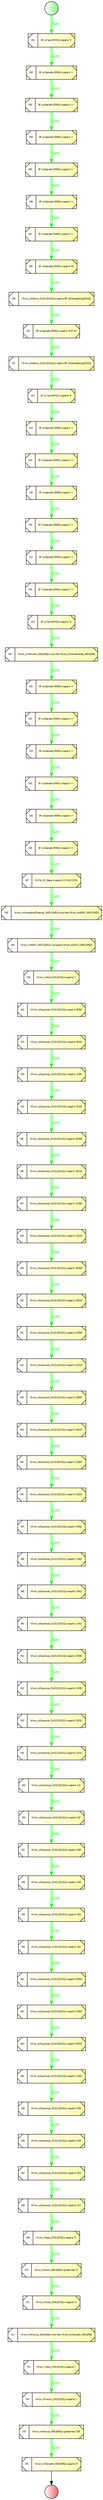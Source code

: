 digraph R {
    nodeini [
            shape=circle,
            style="filled",
            fillcolor="white:lightgreen",
            label=""
            ]
    node001 [
            fontname="Arial",
            fontsize=6,
            shape=record,
            style="diagonals,filled",
            fillcolor="white:#fbfbb1"
            label="001|{BF szTipo [SPHD] is equal to 'S'}"
            ]
    node002 [
            fontname="Arial",
            fontsize=6,
            shape=record,
            style="diagonals,filled",
            fillcolor="white:#fbfbb1"
            label="002|{BF szOperador [RMK] is equal to '='}"
            ]
    node003 [
            fontname="Arial",
            fontsize=6,
            shape=record,
            style="diagonals,filled",
            fillcolor="white:#fbfbb1"
            label="003|{BF szOperador [RMK] is equal to '\<\>'}"
            ]
    node004 [
            fontname="Arial",
            fontsize=6,
            shape=record,
            style="diagonals,filled",
            fillcolor="white:#fbfbb1"
            label="004|{BF szOperador [RMK] is equal to '\>'}"
            ]
    node005 [
            fontname="Arial",
            fontsize=6,
            shape=record,
            style="diagonals,filled",
            fillcolor="white:#fbfbb1"
            label="005|{BF szOperador [RMK] is equal to '\>='}"
            ]
    node006 [
            fontname="Arial",
            fontsize=6,
            shape=record,
            style="diagonals,filled",
            fillcolor="white:#fbfbb1"
            label="006|{BF szOperador [RMK] is equal to '\<'}"
            ]
    node007 [
            fontname="Arial",
            fontsize=6,
            shape=record,
            style="diagonals,filled",
            fillcolor="white:#fbfbb1"
            label="007|{BF szOperador [RMK] is equal to '\<='}"
            ]
    node008 [
            fontname="Arial",
            fontsize=6,
            shape=record,
            style="diagonals,filled",
            fillcolor="white:#fbfbb1"
            label="008|{BF szOperador [RMK] is equal to 'IN'}"
            ]
    node009 [
            fontname="Arial",
            fontsize=6,
            shape=record,
            style="diagonals,filled",
            fillcolor="white:#fbfbb1"
            label="009|{VA evt_szRetorno_DL011 [DL011] is equal to BF szEntradaString [DL011]}"
            ]
    node010 [
            fontname="Arial",
            fontsize=6,
            shape=record,
            style="diagonals,filled",
            fillcolor="white:#fbfbb1"
            label="010|{BF szOperador [RMK] is equal to 'NOT IN'}"
            ]
    node011 [
            fontname="Arial",
            fontsize=6,
            shape=record,
            style="diagonals,filled",
            fillcolor="white:#fbfbb1"
            label="011|{VA evt_szRetorno_DL011 [DL011] is equal to BF szEntradaString [DL011]}"
            ]
    node012 [
            fontname="Arial",
            fontsize=6,
            shape=record,
            style="diagonals,filled",
            fillcolor="white:#fbfbb1"
            label="012|{BF szTipo [SPHD] is equal to 'N'}"
            ]
    node013 [
            fontname="Arial",
            fontsize=6,
            shape=record,
            style="diagonals,filled",
            fillcolor="white:#fbfbb1"
            label="013|{BF szOperador [RMK] is equal to '='}"
            ]
    node014 [
            fontname="Arial",
            fontsize=6,
            shape=record,
            style="diagonals,filled",
            fillcolor="white:#fbfbb1"
            label="014|{BF szOperador [RMK] is equal to '\<\>'}"
            ]
    node015 [
            fontname="Arial",
            fontsize=6,
            shape=record,
            style="diagonals,filled",
            fillcolor="white:#fbfbb1"
            label="015|{BF szOperador [RMK] is equal to '\>'}"
            ]
    node016 [
            fontname="Arial",
            fontsize=6,
            shape=record,
            style="diagonals,filled",
            fillcolor="white:#fbfbb1"
            label="016|{BF szOperador [RMK] is equal to '\>='}"
            ]
    node017 [
            fontname="Arial",
            fontsize=6,
            shape=record,
            style="diagonals,filled",
            fillcolor="white:#fbfbb1"
            label="017|{BF szOperador [RMK] is equal to '\<'}"
            ]
    node018 [
            fontname="Arial",
            fontsize=6,
            shape=record,
            style="diagonals,filled",
            fillcolor="white:#fbfbb1"
            label="018|{BF szOperador [RMK] is equal to '\<='}"
            ]
    node019 [
            fontname="Arial",
            fontsize=6,
            shape=record,
            style="diagonals,filled",
            fillcolor="white:#fbfbb1"
            label="019|{BF szTipo [SPHD] is equal to 'D'}"
            ]
    node020 [
            fontname="Arial",
            fontsize=6,
            shape=record,
            style="diagonals,filled",
            fillcolor="white:#fbfbb1"
            label="020|{VA evt_mnTamanho_IA05 [IA05] is less than VA evt_mnTamanhoData_IA05 [IA05]}"
            ]
    node021 [
            fontname="Arial",
            fontsize=6,
            shape=record,
            style="diagonals,filled",
            fillcolor="white:#fbfbb1"
            label="021|{BF szOperador [RMK] is equal to '='}"
            ]
    node022 [
            fontname="Arial",
            fontsize=6,
            shape=record,
            style="diagonals,filled",
            fillcolor="white:#fbfbb1"
            label="022|{BF szOperador [RMK] is equal to '\<\>'}"
            ]
    node023 [
            fontname="Arial",
            fontsize=6,
            shape=record,
            style="diagonals,filled",
            fillcolor="white:#fbfbb1"
            label="023|{BF szOperador [RMK] is equal to '\>'}"
            ]
    node024 [
            fontname="Arial",
            fontsize=6,
            shape=record,
            style="diagonals,filled",
            fillcolor="white:#fbfbb1"
            label="024|{BF szOperador [RMK] is equal to '\>='}"
            ]
    node025 [
            fontname="Arial",
            fontsize=6,
            shape=record,
            style="diagonals,filled",
            fillcolor="white:#fbfbb1"
            label="025|{BF szOperador [RMK] is equal to '\<'}"
            ]
    node026 [
            fontname="Arial",
            fontsize=6,
            shape=record,
            style="diagonals,filled",
            fillcolor="white:#fbfbb1"
            label="026|{BF szOperador [RMK] is equal to '\<='}"
            ]
    node027 [
            fontname="Arial",
            fontsize=6,
            shape=record,
            style="diagonals,filled",
            fillcolor="white:#fbfbb1"
            label="027|{SV File_IO_Status is equal to CO SUCCESS}"
            ]
    node028 [
            fontname="Arial",
            fontsize=6,
            shape=record,
            style="diagonals,filled",
            fillcolor="white:#fbfbb1"
            label="028|{VA evt_mnUniqueKeyIDInternal_UKID [UKID] is less than VA evt_mnNEW_UKID [UKID]}"
            ]
    node029 [
            fontname="Arial",
            fontsize=6,
            shape=record,
            style="diagonals,filled",
            fillcolor="white:#fbfbb1"
            label="029|{VA evt_mnNEW_UKID [UKID] is not equal to VA evt_mnOLD_UKID [UKID]}"
            ]
    node030 [
            fontname="Arial",
            fontsize=6,
            shape=record,
            style="diagonals,filled",
            fillcolor="white:#fbfbb1"
            label="030|{VA evt_cToken_EV01 [EV01] is equal to '('}"
            ]
    node031 [
            fontname="Arial",
            fontsize=6,
            shape=record,
            style="diagonals,filled",
            fillcolor="white:#fbfbb1"
            label="031|{VA evt_szExpressao_DL011 [DL011] is equal to '0O0A'}"
            ]
    node032 [
            fontname="Arial",
            fontsize=6,
            shape=record,
            style="diagonals,filled",
            fillcolor="white:#fbfbb1"
            label="032|{VA evt_szExpressao_DL011 [DL011] is equal to '0O1A'}"
            ]
    node033 [
            fontname="Arial",
            fontsize=6,
            shape=record,
            style="diagonals,filled",
            fillcolor="white:#fbfbb1"
            label="033|{VA evt_szExpressao_DL011 [DL011] is equal to '1O0A'}"
            ]
    node034 [
            fontname="Arial",
            fontsize=6,
            shape=record,
            style="diagonals,filled",
            fillcolor="white:#fbfbb1"
            label="034|{VA evt_szExpressao_DL011 [DL011] is equal to '1O1A'}"
            ]
    node035 [
            fontname="Arial",
            fontsize=6,
            shape=record,
            style="diagonals,filled",
            fillcolor="white:#fbfbb1"
            label="035|{VA evt_szExpressao_DL011 [DL011] is equal to '(0O0A'}"
            ]
    node036 [
            fontname="Arial",
            fontsize=6,
            shape=record,
            style="diagonals,filled",
            fillcolor="white:#fbfbb1"
            label="036|{VA evt_szExpressao_DL011 [DL011] is equal to '(0O1A'}"
            ]
    node037 [
            fontname="Arial",
            fontsize=6,
            shape=record,
            style="diagonals,filled",
            fillcolor="white:#fbfbb1"
            label="037|{VA evt_szExpressao_DL011 [DL011] is equal to '(1O0A'}"
            ]
    node038 [
            fontname="Arial",
            fontsize=6,
            shape=record,
            style="diagonals,filled",
            fillcolor="white:#fbfbb1"
            label="038|{VA evt_szExpressao_DL011 [DL011] is equal to '(1O1A'}"
            ]
    node039 [
            fontname="Arial",
            fontsize=6,
            shape=record,
            style="diagonals,filled",
            fillcolor="white:#fbfbb1"
            label="039|{VA evt_szExpressao_DL011 [DL011] is equal to '(0O0O'}"
            ]
    node040 [
            fontname="Arial",
            fontsize=6,
            shape=record,
            style="diagonals,filled",
            fillcolor="white:#fbfbb1"
            label="040|{VA evt_szExpressao_DL011 [DL011] is equal to '(0O1O'}"
            ]
    node041 [
            fontname="Arial",
            fontsize=6,
            shape=record,
            style="diagonals,filled",
            fillcolor="white:#fbfbb1"
            label="041|{VA evt_szExpressao_DL011 [DL011] is equal to '(1O0O'}"
            ]
    node042 [
            fontname="Arial",
            fontsize=6,
            shape=record,
            style="diagonals,filled",
            fillcolor="white:#fbfbb1"
            label="042|{VA evt_szExpressao_DL011 [DL011] is equal to '(1O1O'}"
            ]
    node043 [
            fontname="Arial",
            fontsize=6,
            shape=record,
            style="diagonals,filled",
            fillcolor="white:#fbfbb1"
            label="043|{VA evt_szExpressao_DL011 [DL011] is equal to '(0A0O'}"
            ]
    node044 [
            fontname="Arial",
            fontsize=6,
            shape=record,
            style="diagonals,filled",
            fillcolor="white:#fbfbb1"
            label="044|{VA evt_szExpressao_DL011 [DL011] is equal to '(0A1O'}"
            ]
    node045 [
            fontname="Arial",
            fontsize=6,
            shape=record,
            style="diagonals,filled",
            fillcolor="white:#fbfbb1"
            label="045|{VA evt_szExpressao_DL011 [DL011] is equal to '(1A0O'}"
            ]
    node046 [
            fontname="Arial",
            fontsize=6,
            shape=record,
            style="diagonals,filled",
            fillcolor="white:#fbfbb1"
            label="046|{VA evt_szExpressao_DL011 [DL011] is equal to '(1A1O'}"
            ]
    node047 [
            fontname="Arial",
            fontsize=6,
            shape=record,
            style="diagonals,filled",
            fillcolor="white:#fbfbb1"
            label="047|{VA evt_szExpressao_DL011 [DL011] is equal to '(0A0)'}"
            ]
    node048 [
            fontname="Arial",
            fontsize=6,
            shape=record,
            style="diagonals,filled",
            fillcolor="white:#fbfbb1"
            label="048|{VA evt_szExpressao_DL011 [DL011] is equal to '(1A0)'}"
            ]
    node049 [
            fontname="Arial",
            fontsize=6,
            shape=record,
            style="diagonals,filled",
            fillcolor="white:#fbfbb1"
            label="049|{VA evt_szExpressao_DL011 [DL011] is equal to '(0A1)'}"
            ]
    node050 [
            fontname="Arial",
            fontsize=6,
            shape=record,
            style="diagonals,filled",
            fillcolor="white:#fbfbb1"
            label="050|{VA evt_szExpressao_DL011 [DL011] is equal to '(1A1)'}"
            ]
    node051 [
            fontname="Arial",
            fontsize=6,
            shape=record,
            style="diagonals,filled",
            fillcolor="white:#fbfbb1"
            label="051|{VA evt_szExpressao_DL011 [DL011] is equal to '(0O0)'}"
            ]
    node052 [
            fontname="Arial",
            fontsize=6,
            shape=record,
            style="diagonals,filled",
            fillcolor="white:#fbfbb1"
            label="052|{VA evt_szExpressao_DL011 [DL011] is equal to '(1O0)'}"
            ]
    node053 [
            fontname="Arial",
            fontsize=6,
            shape=record,
            style="diagonals,filled",
            fillcolor="white:#fbfbb1"
            label="053|{VA evt_szExpressao_DL011 [DL011] is equal to '(0O1)'}"
            ]
    node054 [
            fontname="Arial",
            fontsize=6,
            shape=record,
            style="diagonals,filled",
            fillcolor="white:#fbfbb1"
            label="054|{VA evt_szExpressao_DL011 [DL011] is equal to '(1O1)'}"
            ]
    node055 [
            fontname="Arial",
            fontsize=6,
            shape=record,
            style="diagonals,filled",
            fillcolor="white:#fbfbb1"
            label="055|{VA evt_szExpressao_DL011 [DL011] is equal to '(1)'}"
            ]
    node056 [
            fontname="Arial",
            fontsize=6,
            shape=record,
            style="diagonals,filled",
            fillcolor="white:#fbfbb1"
            label="056|{VA evt_szExpressao_DL011 [DL011] is equal to '(0)'}"
            ]
    node057 [
            fontname="Arial",
            fontsize=6,
            shape=record,
            style="diagonals,filled",
            fillcolor="white:#fbfbb1"
            label="057|{VA evt_szExpressao_DL011 [DL011] is equal to '0A0'}"
            ]
    node058 [
            fontname="Arial",
            fontsize=6,
            shape=record,
            style="diagonals,filled",
            fillcolor="white:#fbfbb1"
            label="058|{VA evt_szExpressao_DL011 [DL011] is equal to '1A0'}"
            ]
    node059 [
            fontname="Arial",
            fontsize=6,
            shape=record,
            style="diagonals,filled",
            fillcolor="white:#fbfbb1"
            label="059|{VA evt_szExpressao_DL011 [DL011] is equal to '0A1'}"
            ]
    node060 [
            fontname="Arial",
            fontsize=6,
            shape=record,
            style="diagonals,filled",
            fillcolor="white:#fbfbb1"
            label="060|{VA evt_szExpressao_DL011 [DL011] is equal to '1A1'}"
            ]
    node061 [
            fontname="Arial",
            fontsize=6,
            shape=record,
            style="diagonals,filled",
            fillcolor="white:#fbfbb1"
            label="061|{VA evt_szExpressao_DL011 [DL011] is equal to '0O0O'}"
            ]
    node062 [
            fontname="Arial",
            fontsize=6,
            shape=record,
            style="diagonals,filled",
            fillcolor="white:#fbfbb1"
            label="062|{VA evt_szExpressao_DL011 [DL011] is equal to '1O0O'}"
            ]
    node063 [
            fontname="Arial",
            fontsize=6,
            shape=record,
            style="diagonals,filled",
            fillcolor="white:#fbfbb1"
            label="063|{VA evt_szExpressao_DL011 [DL011] is equal to '0O1O'}"
            ]
    node064 [
            fontname="Arial",
            fontsize=6,
            shape=record,
            style="diagonals,filled",
            fillcolor="white:#fbfbb1"
            label="064|{VA evt_szExpressao_DL011 [DL011] is equal to '1O1O'}"
            ]
    node065 [
            fontname="Arial",
            fontsize=6,
            shape=record,
            style="diagonals,filled",
            fillcolor="white:#fbfbb1"
            label="065|{VA evt_szExpressao_DL011 [DL011] is equal to '0O0'}"
            ]
    node066 [
            fontname="Arial",
            fontsize=6,
            shape=record,
            style="diagonals,filled",
            fillcolor="white:#fbfbb1"
            label="066|{VA evt_szExpressao_DL011 [DL011] is equal to '1O0'}"
            ]
    node067 [
            fontname="Arial",
            fontsize=6,
            shape=record,
            style="diagonals,filled",
            fillcolor="white:#fbfbb1"
            label="067|{VA evt_szExpressao_DL011 [DL011] is equal to '0O1'}"
            ]
    node068 [
            fontname="Arial",
            fontsize=6,
            shape=record,
            style="diagonals,filled",
            fillcolor="white:#fbfbb1"
            label="068|{VA evt_szExpressao_DL011 [DL011] is equal to '1O1'}"
            ]
    node069 [
            fontname="Arial",
            fontsize=6,
            shape=record,
            style="diagonals,filled",
            fillcolor="white:#fbfbb1"
            label="069|{VA evt_cPegou_EV01 [EV01] is equal to 'S'}"
            ]
    node070 [
            fontname="Arial",
            fontsize=6,
            shape=record,
            style="diagonals,filled",
            fillcolor="white:#fbfbb1"
            label="070|{VA evt_mnInicio_IA05 [IA05] is greater than '0'}"
            ]
    node071 [
            fontname="Arial",
            fontsize=6,
            shape=record,
            style="diagonals,filled",
            fillcolor="white:#fbfbb1"
            label="071|{VA evt_cFechar_EV01 [EV01] is equal to 'S'}"
            ]
    node072 [
            fontname="Arial",
            fontsize=6,
            shape=record,
            style="diagonals,filled",
            fillcolor="white:#fbfbb1"
            label="072|{VA evt_mnPosicao_IA05 [IA05] is less than VA evt_mnTamanho_IA05 [IA05]}"
            ]
    node073 [
            fontname="Arial",
            fontsize=6,
            shape=record,
            style="diagonals,filled",
            fillcolor="white:#fbfbb1"
            label="073|{VA evt_cToken_EV01 [EV01] is equal to ')'}"
            ]
    node074 [
            fontname="Arial",
            fontsize=6,
            shape=record,
            style="diagonals,filled",
            fillcolor="white:#fbfbb1"
            label="074|{VA evt_cProximo_EV01 [EV01] is equal to ')'}"
            ]
    node075 [
            fontname="Arial",
            fontsize=6,
            shape=record,
            style="diagonals,filled",
            fillcolor="white:#fbfbb1"
            label="075|{VA evt_mnPosicao_IA05 [IA05] is greater than '100'}"
            ]
    node076 [
            fontname="Arial",
            fontsize=6,
            shape=record,
            style="diagonals,filled",
            fillcolor="white:#fbfbb1"
            label="076|{VA evt_mnTamanho_IA05 [IA05] is equal to '0'}"
            ]
    nodefin [
            shape=circle,
            style="filled",
            fillcolor="white:#ee636e",
            label=""
            ]

    nodeini -> node001 [fontname = "Arial", fontsize = 12, fontcolor="green", color="green:yellow:green", label="Sim"]
    node001 -> node002 [fontname = "Arial", fontsize = 12, fontcolor="green", color="green:yellow:green", label="Sim"]
    node002 -> node003 [fontname = "Arial", fontsize = 12, fontcolor="green", color="green:yellow:green", label="Sim"]
    node003 -> node004 [fontname = "Arial", fontsize = 12, fontcolor="green", color="green:yellow:green", label="Sim"]
    node004 -> node005 [fontname = "Arial", fontsize = 12, fontcolor="green", color="green:yellow:green", label="Sim"]
    node005 -> node006 [fontname = "Arial", fontsize = 12, fontcolor="green", color="green:yellow:green", label="Sim"]
    node006 -> node007 [fontname = "Arial", fontsize = 12, fontcolor="green", color="green:yellow:green", label="Sim"]
    node007 -> node008 [fontname = "Arial", fontsize = 12, fontcolor="green", color="green:yellow:green", label="Sim"]
    node008 -> node009 [fontname = "Arial", fontsize = 12, fontcolor="green", color="green:yellow:green", label="Sim"]
    node009 -> node010 [fontname = "Arial", fontsize = 12, fontcolor="green", color="green:yellow:green", label="Sim"]
    node010 -> node011 [fontname = "Arial", fontsize = 12, fontcolor="green", color="green:yellow:green", label="Sim"]
    node011 -> node012 [fontname = "Arial", fontsize = 12, fontcolor="green", color="green:yellow:green", label="Sim"]
    node012 -> node013 [fontname = "Arial", fontsize = 12, fontcolor="green", color="green:yellow:green", label="Sim"]
    node013 -> node014 [fontname = "Arial", fontsize = 12, fontcolor="green", color="green:yellow:green", label="Sim"]
    node014 -> node015 [fontname = "Arial", fontsize = 12, fontcolor="green", color="green:yellow:green", label="Sim"]
    node015 -> node016 [fontname = "Arial", fontsize = 12, fontcolor="green", color="green:yellow:green", label="Sim"]
    node016 -> node017 [fontname = "Arial", fontsize = 12, fontcolor="green", color="green:yellow:green", label="Sim"]
    node017 -> node018 [fontname = "Arial", fontsize = 12, fontcolor="green", color="green:yellow:green", label="Sim"]
    node018 -> node019 [fontname = "Arial", fontsize = 12, fontcolor="green", color="green:yellow:green", label="Sim"]
    node019 -> node020 [fontname = "Arial", fontsize = 12, fontcolor="green", color="green:yellow:green", label="Sim"]
    node020 -> node021 [fontname = "Arial", fontsize = 12, fontcolor="green", color="green:yellow:green", label="Sim"]
    node021 -> node022 [fontname = "Arial", fontsize = 12, fontcolor="green", color="green:yellow:green", label="Sim"]
    node022 -> node023 [fontname = "Arial", fontsize = 12, fontcolor="green", color="green:yellow:green", label="Sim"]
    node023 -> node024 [fontname = "Arial", fontsize = 12, fontcolor="green", color="green:yellow:green", label="Sim"]
    node024 -> node025 [fontname = "Arial", fontsize = 12, fontcolor="green", color="green:yellow:green", label="Sim"]
    node025 -> node026 [fontname = "Arial", fontsize = 12, fontcolor="green", color="green:yellow:green", label="Sim"]
    node026 -> node027 [fontname = "Arial", fontsize = 12, fontcolor="green", color="green:yellow:green", label="Sim"]
    node027 -> node028 [fontname = "Arial", fontsize = 12, fontcolor="green", color="green:yellow:green", label="Sim"]
    node028 -> node029 [fontname = "Arial", fontsize = 12, fontcolor="green", color="green:yellow:green", label="Sim"]
    node029 -> node030 [fontname = "Arial", fontsize = 12, fontcolor="green", color="green:yellow:green", label="Sim"]
    node030 -> node031 [fontname = "Arial", fontsize = 12, fontcolor="green", color="green:yellow:green", label="Sim"]
    node031 -> node032 [fontname = "Arial", fontsize = 12, fontcolor="green", color="green:yellow:green", label="Sim"]
    node032 -> node033 [fontname = "Arial", fontsize = 12, fontcolor="green", color="green:yellow:green", label="Sim"]
    node033 -> node034 [fontname = "Arial", fontsize = 12, fontcolor="green", color="green:yellow:green", label="Sim"]
    node034 -> node035 [fontname = "Arial", fontsize = 12, fontcolor="green", color="green:yellow:green", label="Sim"]
    node035 -> node036 [fontname = "Arial", fontsize = 12, fontcolor="green", color="green:yellow:green", label="Sim"]
    node036 -> node037 [fontname = "Arial", fontsize = 12, fontcolor="green", color="green:yellow:green", label="Sim"]
    node037 -> node038 [fontname = "Arial", fontsize = 12, fontcolor="green", color="green:yellow:green", label="Sim"]
    node038 -> node039 [fontname = "Arial", fontsize = 12, fontcolor="green", color="green:yellow:green", label="Sim"]
    node039 -> node040 [fontname = "Arial", fontsize = 12, fontcolor="green", color="green:yellow:green", label="Sim"]
    node040 -> node041 [fontname = "Arial", fontsize = 12, fontcolor="green", color="green:yellow:green", label="Sim"]
    node041 -> node042 [fontname = "Arial", fontsize = 12, fontcolor="green", color="green:yellow:green", label="Sim"]
    node042 -> node043 [fontname = "Arial", fontsize = 12, fontcolor="green", color="green:yellow:green", label="Sim"]
    node043 -> node044 [fontname = "Arial", fontsize = 12, fontcolor="green", color="green:yellow:green", label="Sim"]
    node044 -> node045 [fontname = "Arial", fontsize = 12, fontcolor="green", color="green:yellow:green", label="Sim"]
    node045 -> node046 [fontname = "Arial", fontsize = 12, fontcolor="green", color="green:yellow:green", label="Sim"]
    node046 -> node047 [fontname = "Arial", fontsize = 12, fontcolor="green", color="green:yellow:green", label="Sim"]
    node047 -> node048 [fontname = "Arial", fontsize = 12, fontcolor="green", color="green:yellow:green", label="Sim"]
    node048 -> node049 [fontname = "Arial", fontsize = 12, fontcolor="green", color="green:yellow:green", label="Sim"]
    node049 -> node050 [fontname = "Arial", fontsize = 12, fontcolor="green", color="green:yellow:green", label="Sim"]
    node050 -> node051 [fontname = "Arial", fontsize = 12, fontcolor="green", color="green:yellow:green", label="Sim"]
    node051 -> node052 [fontname = "Arial", fontsize = 12, fontcolor="green", color="green:yellow:green", label="Sim"]
    node052 -> node053 [fontname = "Arial", fontsize = 12, fontcolor="green", color="green:yellow:green", label="Sim"]
    node053 -> node054 [fontname = "Arial", fontsize = 12, fontcolor="green", color="green:yellow:green", label="Sim"]
    node054 -> node055 [fontname = "Arial", fontsize = 12, fontcolor="green", color="green:yellow:green", label="Sim"]
    node055 -> node056 [fontname = "Arial", fontsize = 12, fontcolor="green", color="green:yellow:green", label="Sim"]
    node056 -> node057 [fontname = "Arial", fontsize = 12, fontcolor="green", color="green:yellow:green", label="Sim"]
    node057 -> node058 [fontname = "Arial", fontsize = 12, fontcolor="green", color="green:yellow:green", label="Sim"]
    node058 -> node059 [fontname = "Arial", fontsize = 12, fontcolor="green", color="green:yellow:green", label="Sim"]
    node059 -> node060 [fontname = "Arial", fontsize = 12, fontcolor="green", color="green:yellow:green", label="Sim"]
    node060 -> node061 [fontname = "Arial", fontsize = 12, fontcolor="green", color="green:yellow:green", label="Sim"]
    node061 -> node062 [fontname = "Arial", fontsize = 12, fontcolor="green", color="green:yellow:green", label="Sim"]
    node062 -> node063 [fontname = "Arial", fontsize = 12, fontcolor="green", color="green:yellow:green", label="Sim"]
    node063 -> node064 [fontname = "Arial", fontsize = 12, fontcolor="green", color="green:yellow:green", label="Sim"]
    node064 -> node065 [fontname = "Arial", fontsize = 12, fontcolor="green", color="green:yellow:green", label="Sim"]
    node065 -> node066 [fontname = "Arial", fontsize = 12, fontcolor="green", color="green:yellow:green", label="Sim"]
    node066 -> node067 [fontname = "Arial", fontsize = 12, fontcolor="green", color="green:yellow:green", label="Sim"]
    node067 -> node068 [fontname = "Arial", fontsize = 12, fontcolor="green", color="green:yellow:green", label="Sim"]
    node068 -> node069 [fontname = "Arial", fontsize = 12, fontcolor="green", color="green:yellow:green", label="Sim"]
    node069 -> node070 [fontname = "Arial", fontsize = 12, fontcolor="green", color="green:yellow:green", label="Sim"]
    node070 -> node071 [fontname = "Arial", fontsize = 12, fontcolor="green", color="green:yellow:green", label="Sim"]
    node071 -> node072 [fontname = "Arial", fontsize = 12, fontcolor="green", color="green:yellow:green", label="Sim"]
    node072 -> node073 [fontname = "Arial", fontsize = 12, fontcolor="green", color="green:yellow:green", label="Sim"]
    node073 -> node074 [fontname = "Arial", fontsize = 12, fontcolor="green", color="green:yellow:green", label="Sim"]
    node074 -> node075 [fontname = "Arial", fontsize = 12, fontcolor="green", color="green:yellow:green", label="Sim"]
    node075 -> node076 [fontname = "Arial", fontsize = 12, fontcolor="green", color="green:yellow:green", label="Sim"]
    node076 -> nodefin
}